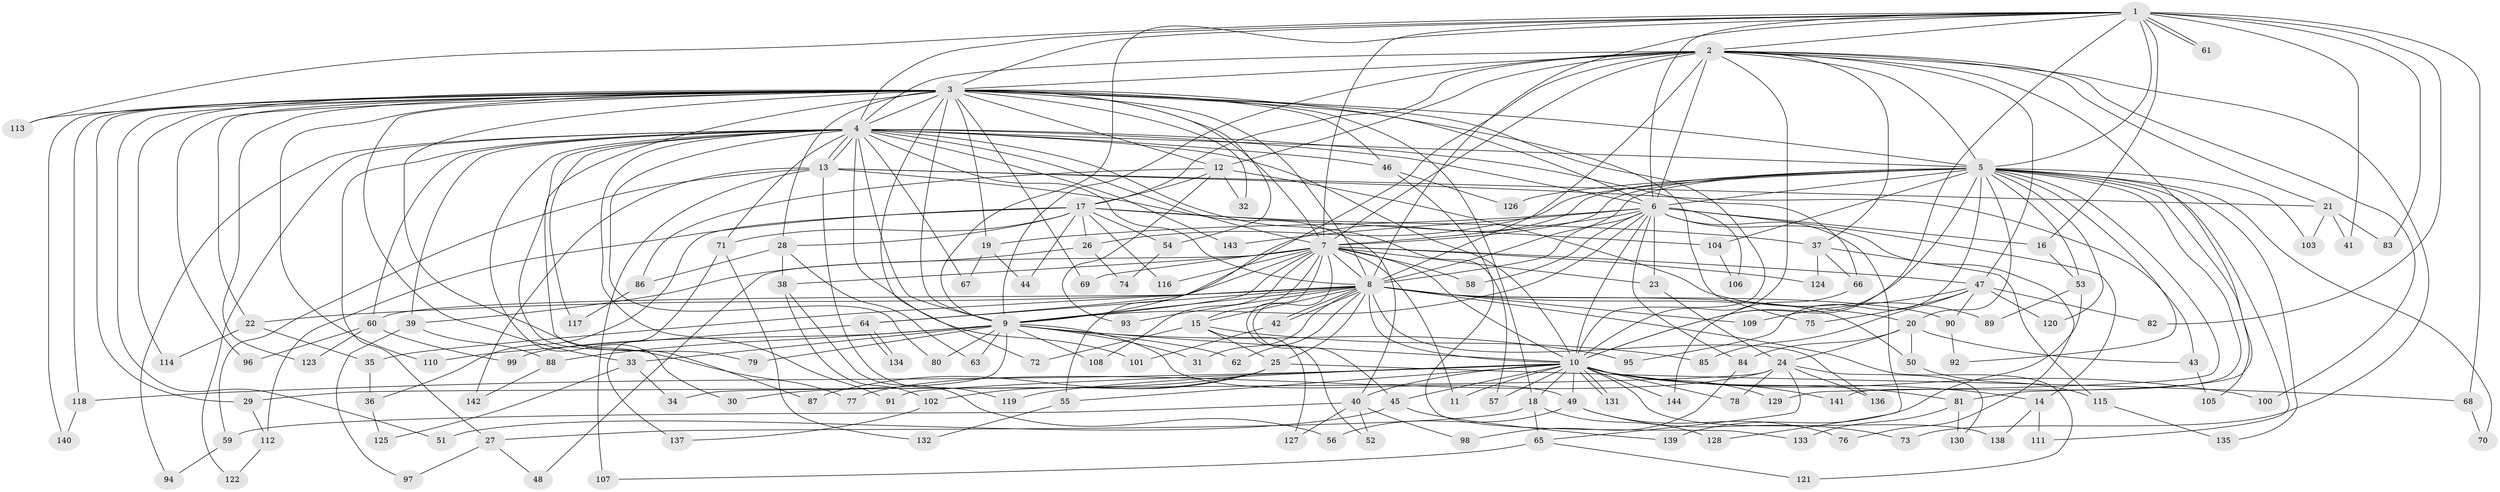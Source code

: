 // coarse degree distribution, {27: 0.013888888888888888, 19: 0.027777777777777776, 32: 0.013888888888888888, 13: 0.013888888888888888, 17: 0.013888888888888888, 11: 0.041666666666666664, 9: 0.013888888888888888, 10: 0.013888888888888888, 12: 0.013888888888888888, 5: 0.05555555555555555, 4: 0.08333333333333333, 8: 0.013888888888888888, 2: 0.5, 3: 0.125, 7: 0.027777777777777776, 1: 0.027777777777777776}
// Generated by graph-tools (version 1.1) at 2025/49/03/04/25 22:49:21]
// undirected, 144 vertices, 313 edges
graph export_dot {
  node [color=gray90,style=filled];
  1;
  2;
  3;
  4;
  5;
  6;
  7;
  8;
  9;
  10;
  11;
  12;
  13;
  14;
  15;
  16;
  17;
  18;
  19;
  20;
  21;
  22;
  23;
  24;
  25;
  26;
  27;
  28;
  29;
  30;
  31;
  32;
  33;
  34;
  35;
  36;
  37;
  38;
  39;
  40;
  41;
  42;
  43;
  44;
  45;
  46;
  47;
  48;
  49;
  50;
  51;
  52;
  53;
  54;
  55;
  56;
  57;
  58;
  59;
  60;
  61;
  62;
  63;
  64;
  65;
  66;
  67;
  68;
  69;
  70;
  71;
  72;
  73;
  74;
  75;
  76;
  77;
  78;
  79;
  80;
  81;
  82;
  83;
  84;
  85;
  86;
  87;
  88;
  89;
  90;
  91;
  92;
  93;
  94;
  95;
  96;
  97;
  98;
  99;
  100;
  101;
  102;
  103;
  104;
  105;
  106;
  107;
  108;
  109;
  110;
  111;
  112;
  113;
  114;
  115;
  116;
  117;
  118;
  119;
  120;
  121;
  122;
  123;
  124;
  125;
  126;
  127;
  128;
  129;
  130;
  131;
  132;
  133;
  134;
  135;
  136;
  137;
  138;
  139;
  140;
  141;
  142;
  143;
  144;
  1 -- 2;
  1 -- 3;
  1 -- 4;
  1 -- 5;
  1 -- 6;
  1 -- 7;
  1 -- 8;
  1 -- 9;
  1 -- 10;
  1 -- 16;
  1 -- 41;
  1 -- 61;
  1 -- 61;
  1 -- 68;
  1 -- 82;
  1 -- 83;
  1 -- 113;
  2 -- 3;
  2 -- 4;
  2 -- 5;
  2 -- 6;
  2 -- 7;
  2 -- 8;
  2 -- 9;
  2 -- 10;
  2 -- 12;
  2 -- 17;
  2 -- 21;
  2 -- 37;
  2 -- 47;
  2 -- 55;
  2 -- 73;
  2 -- 81;
  2 -- 100;
  3 -- 4;
  3 -- 5;
  3 -- 6;
  3 -- 7;
  3 -- 8;
  3 -- 9;
  3 -- 10;
  3 -- 12;
  3 -- 18;
  3 -- 19;
  3 -- 22;
  3 -- 28;
  3 -- 29;
  3 -- 32;
  3 -- 33;
  3 -- 46;
  3 -- 51;
  3 -- 54;
  3 -- 69;
  3 -- 72;
  3 -- 75;
  3 -- 77;
  3 -- 79;
  3 -- 96;
  3 -- 110;
  3 -- 113;
  3 -- 114;
  3 -- 118;
  3 -- 123;
  3 -- 140;
  4 -- 5;
  4 -- 6;
  4 -- 7;
  4 -- 8;
  4 -- 9;
  4 -- 10;
  4 -- 13;
  4 -- 13;
  4 -- 27;
  4 -- 30;
  4 -- 39;
  4 -- 46;
  4 -- 57;
  4 -- 60;
  4 -- 66;
  4 -- 67;
  4 -- 71;
  4 -- 80;
  4 -- 87;
  4 -- 91;
  4 -- 94;
  4 -- 101;
  4 -- 117;
  4 -- 122;
  4 -- 143;
  5 -- 6;
  5 -- 7;
  5 -- 8;
  5 -- 9;
  5 -- 10;
  5 -- 20;
  5 -- 26;
  5 -- 53;
  5 -- 70;
  5 -- 92;
  5 -- 95;
  5 -- 103;
  5 -- 104;
  5 -- 105;
  5 -- 111;
  5 -- 120;
  5 -- 126;
  5 -- 129;
  5 -- 135;
  5 -- 141;
  6 -- 7;
  6 -- 8;
  6 -- 9;
  6 -- 10;
  6 -- 14;
  6 -- 16;
  6 -- 19;
  6 -- 23;
  6 -- 58;
  6 -- 76;
  6 -- 84;
  6 -- 106;
  6 -- 128;
  6 -- 143;
  7 -- 8;
  7 -- 9;
  7 -- 10;
  7 -- 11;
  7 -- 15;
  7 -- 23;
  7 -- 38;
  7 -- 45;
  7 -- 47;
  7 -- 48;
  7 -- 52;
  7 -- 58;
  7 -- 64;
  7 -- 69;
  7 -- 108;
  7 -- 116;
  7 -- 124;
  8 -- 9;
  8 -- 10;
  8 -- 15;
  8 -- 20;
  8 -- 22;
  8 -- 25;
  8 -- 31;
  8 -- 35;
  8 -- 42;
  8 -- 42;
  8 -- 50;
  8 -- 60;
  8 -- 62;
  8 -- 64;
  8 -- 90;
  8 -- 93;
  8 -- 109;
  8 -- 121;
  8 -- 136;
  9 -- 10;
  9 -- 31;
  9 -- 33;
  9 -- 34;
  9 -- 49;
  9 -- 62;
  9 -- 63;
  9 -- 79;
  9 -- 80;
  9 -- 88;
  9 -- 95;
  9 -- 99;
  9 -- 108;
  10 -- 11;
  10 -- 14;
  10 -- 18;
  10 -- 40;
  10 -- 45;
  10 -- 49;
  10 -- 55;
  10 -- 57;
  10 -- 78;
  10 -- 81;
  10 -- 91;
  10 -- 100;
  10 -- 118;
  10 -- 119;
  10 -- 129;
  10 -- 131;
  10 -- 131;
  10 -- 138;
  10 -- 141;
  10 -- 144;
  12 -- 17;
  12 -- 32;
  12 -- 86;
  12 -- 89;
  12 -- 93;
  13 -- 21;
  13 -- 40;
  13 -- 43;
  13 -- 59;
  13 -- 107;
  13 -- 119;
  13 -- 142;
  14 -- 111;
  14 -- 138;
  15 -- 25;
  15 -- 72;
  15 -- 85;
  15 -- 127;
  16 -- 53;
  17 -- 26;
  17 -- 28;
  17 -- 36;
  17 -- 37;
  17 -- 44;
  17 -- 54;
  17 -- 71;
  17 -- 104;
  17 -- 112;
  17 -- 116;
  18 -- 27;
  18 -- 65;
  18 -- 128;
  19 -- 44;
  19 -- 67;
  20 -- 24;
  20 -- 43;
  20 -- 50;
  20 -- 84;
  21 -- 41;
  21 -- 83;
  21 -- 103;
  22 -- 35;
  22 -- 114;
  23 -- 24;
  24 -- 29;
  24 -- 65;
  24 -- 77;
  24 -- 78;
  24 -- 130;
  24 -- 136;
  25 -- 30;
  25 -- 68;
  25 -- 87;
  25 -- 102;
  26 -- 39;
  26 -- 74;
  27 -- 48;
  27 -- 97;
  28 -- 38;
  28 -- 63;
  28 -- 86;
  29 -- 112;
  33 -- 34;
  33 -- 125;
  35 -- 36;
  36 -- 125;
  37 -- 66;
  37 -- 115;
  37 -- 124;
  38 -- 56;
  38 -- 102;
  39 -- 88;
  39 -- 97;
  40 -- 52;
  40 -- 59;
  40 -- 98;
  40 -- 127;
  42 -- 101;
  43 -- 105;
  45 -- 51;
  45 -- 139;
  46 -- 126;
  46 -- 133;
  47 -- 75;
  47 -- 82;
  47 -- 85;
  47 -- 90;
  47 -- 109;
  47 -- 120;
  49 -- 56;
  49 -- 73;
  49 -- 76;
  50 -- 115;
  53 -- 89;
  53 -- 139;
  54 -- 74;
  55 -- 132;
  59 -- 94;
  60 -- 96;
  60 -- 99;
  60 -- 123;
  64 -- 110;
  64 -- 134;
  64 -- 134;
  65 -- 107;
  65 -- 121;
  66 -- 144;
  68 -- 70;
  71 -- 132;
  71 -- 137;
  81 -- 130;
  81 -- 133;
  84 -- 98;
  86 -- 117;
  88 -- 142;
  90 -- 92;
  102 -- 137;
  104 -- 106;
  112 -- 122;
  115 -- 135;
  118 -- 140;
}
